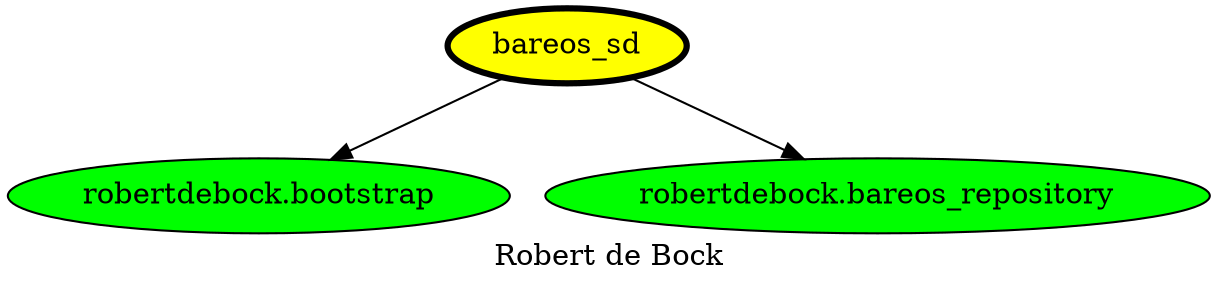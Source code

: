 digraph PhiloDilemma {
  label = "Robert de Bock" ;
  overlap=false
  {
    "bareos_sd" [fillcolor=yellow style=filled penwidth=3]
    "robertdebock.bootstrap" [fillcolor=green style=filled]
    "robertdebock.bareos_repository" [fillcolor=green style=filled]
  }
  "bareos_sd" -> "robertdebock.bootstrap"
  "bareos_sd" -> "robertdebock.bareos_repository"
}
